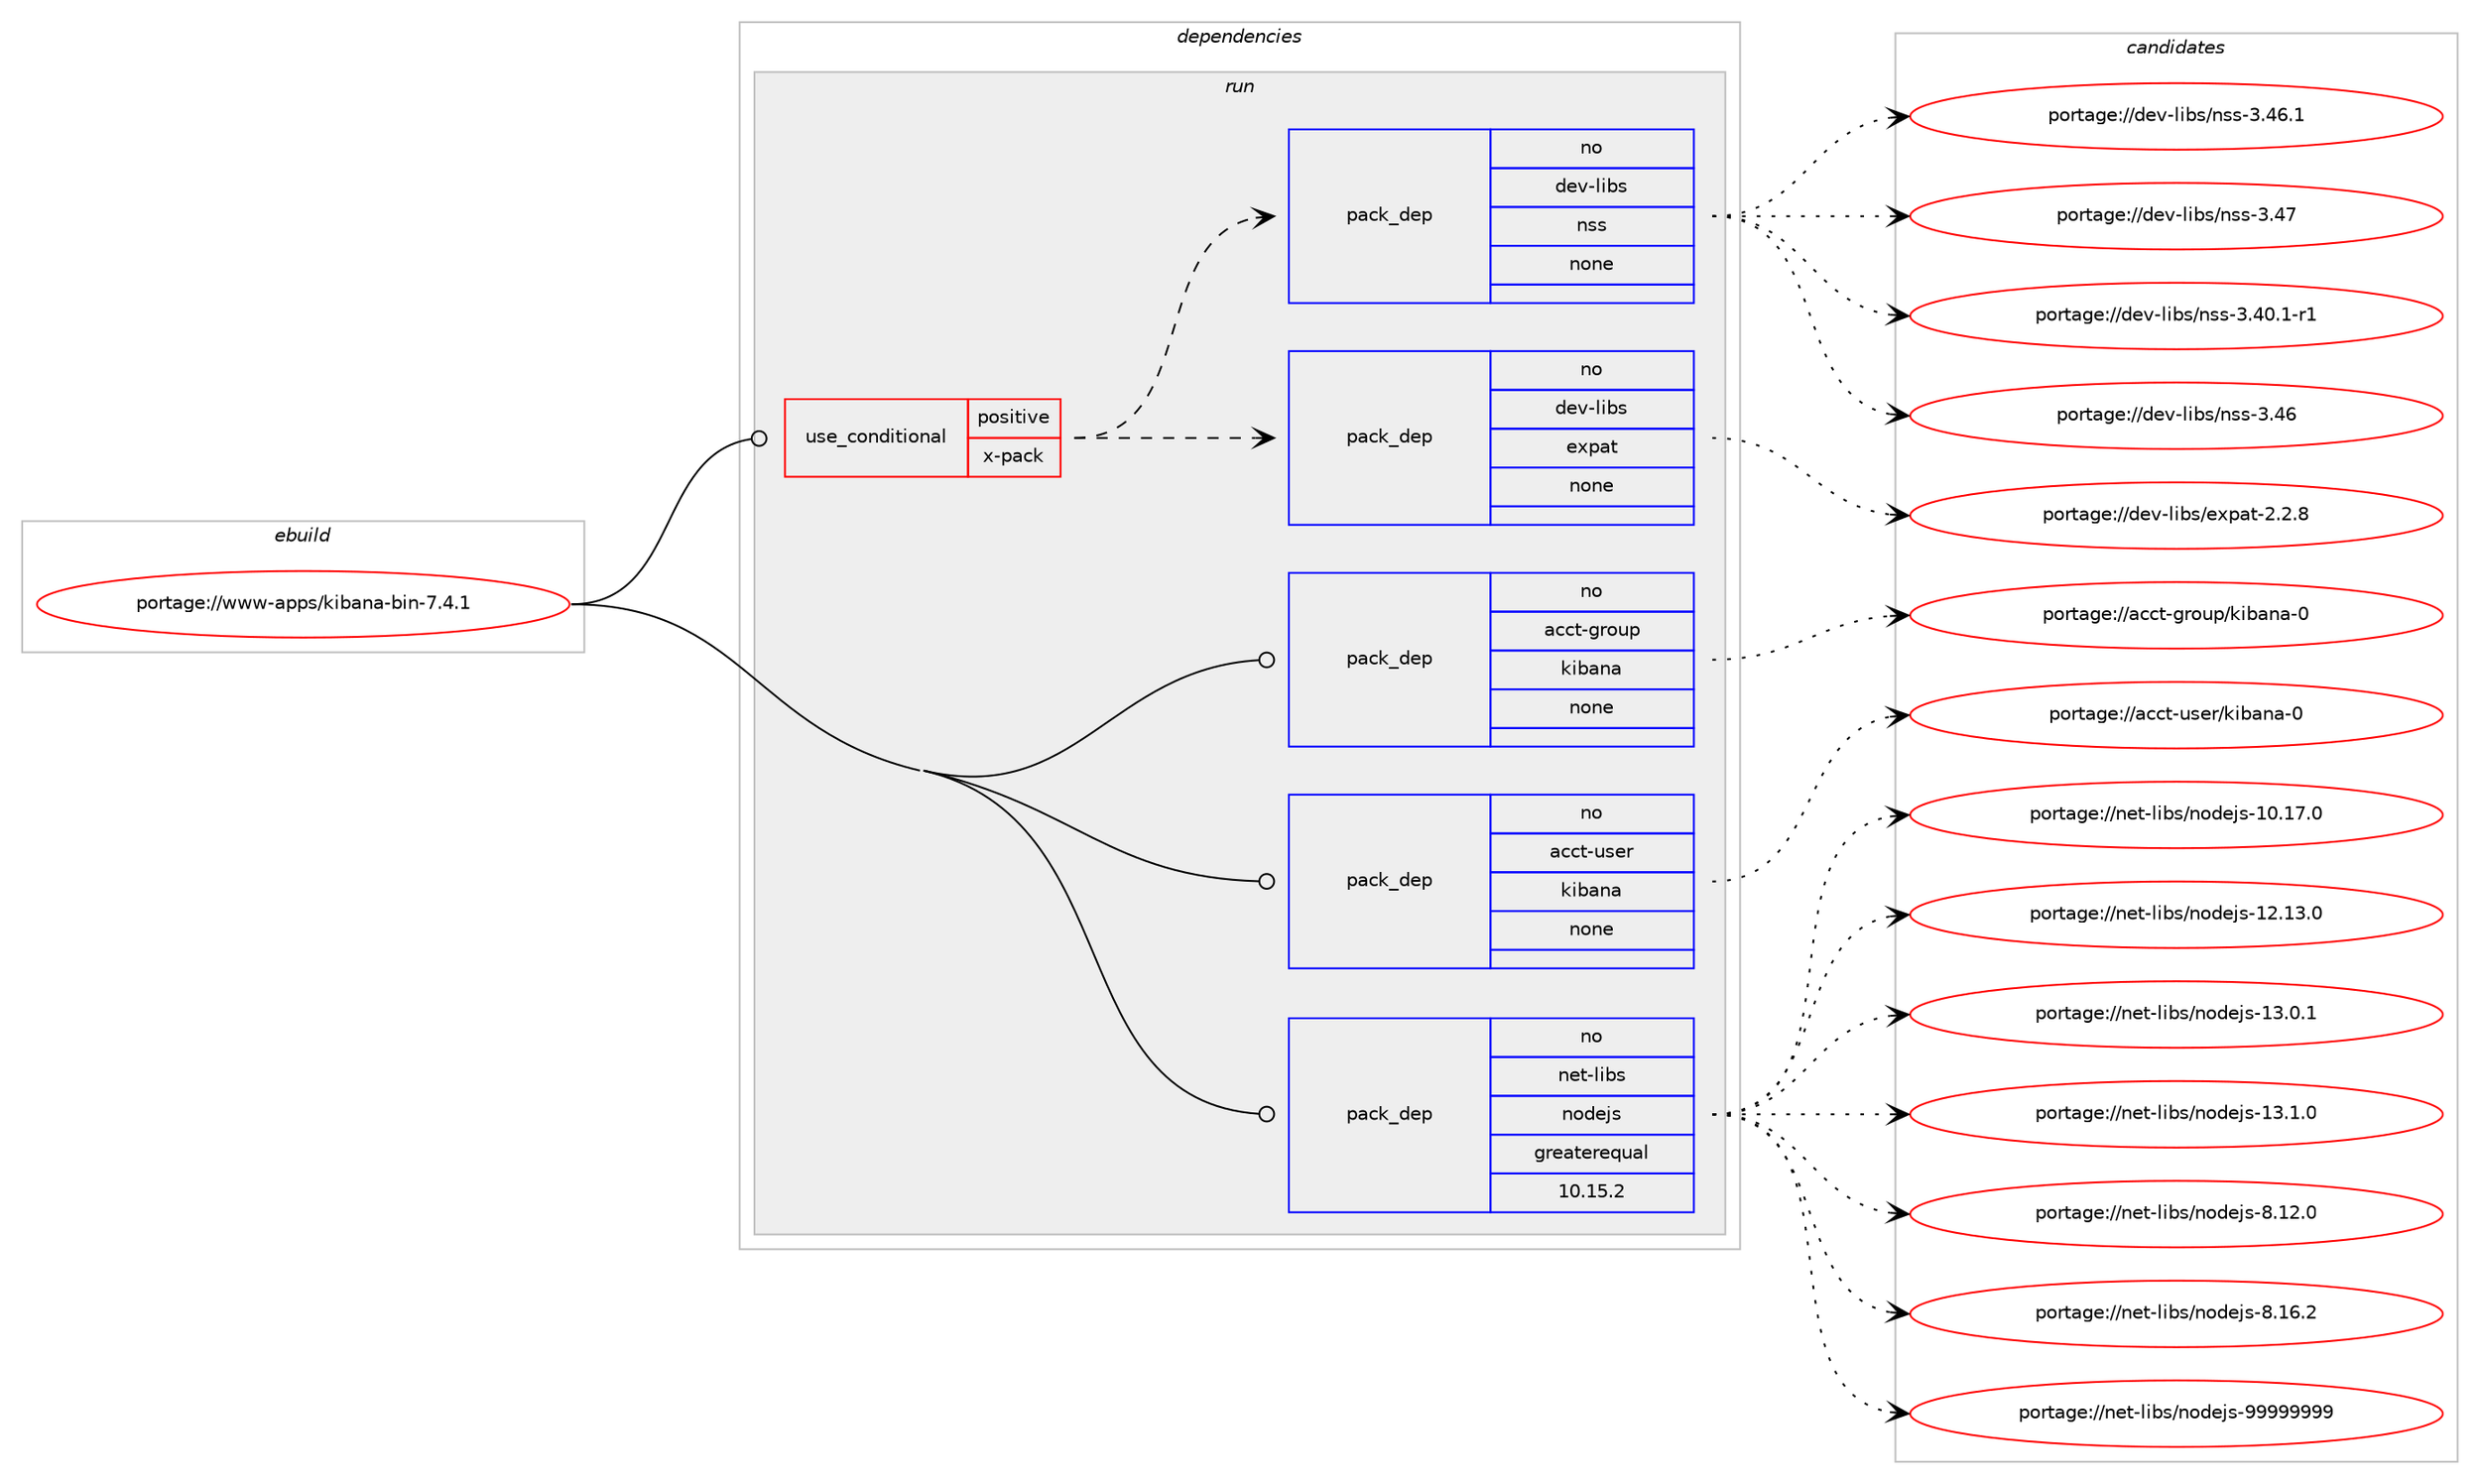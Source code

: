 digraph prolog {

# *************
# Graph options
# *************

newrank=true;
concentrate=true;
compound=true;
graph [rankdir=LR,fontname=Helvetica,fontsize=10,ranksep=1.5];#, ranksep=2.5, nodesep=0.2];
edge  [arrowhead=vee];
node  [fontname=Helvetica,fontsize=10];

# **********
# The ebuild
# **********

subgraph cluster_leftcol {
color=gray;
rank=same;
label=<<i>ebuild</i>>;
id [label="portage://www-apps/kibana-bin-7.4.1", color=red, width=4, href="../www-apps/kibana-bin-7.4.1.svg"];
}

# ****************
# The dependencies
# ****************

subgraph cluster_midcol {
color=gray;
label=<<i>dependencies</i>>;
subgraph cluster_compile {
fillcolor="#eeeeee";
style=filled;
label=<<i>compile</i>>;
}
subgraph cluster_compileandrun {
fillcolor="#eeeeee";
style=filled;
label=<<i>compile and run</i>>;
}
subgraph cluster_run {
fillcolor="#eeeeee";
style=filled;
label=<<i>run</i>>;
subgraph cond105572 {
dependency438359 [label=<<TABLE BORDER="0" CELLBORDER="1" CELLSPACING="0" CELLPADDING="4"><TR><TD ROWSPAN="3" CELLPADDING="10">use_conditional</TD></TR><TR><TD>positive</TD></TR><TR><TD>x-pack</TD></TR></TABLE>>, shape=none, color=red];
subgraph pack325001 {
dependency438360 [label=<<TABLE BORDER="0" CELLBORDER="1" CELLSPACING="0" CELLPADDING="4" WIDTH="220"><TR><TD ROWSPAN="6" CELLPADDING="30">pack_dep</TD></TR><TR><TD WIDTH="110">no</TD></TR><TR><TD>dev-libs</TD></TR><TR><TD>expat</TD></TR><TR><TD>none</TD></TR><TR><TD></TD></TR></TABLE>>, shape=none, color=blue];
}
dependency438359:e -> dependency438360:w [weight=20,style="dashed",arrowhead="vee"];
subgraph pack325002 {
dependency438361 [label=<<TABLE BORDER="0" CELLBORDER="1" CELLSPACING="0" CELLPADDING="4" WIDTH="220"><TR><TD ROWSPAN="6" CELLPADDING="30">pack_dep</TD></TR><TR><TD WIDTH="110">no</TD></TR><TR><TD>dev-libs</TD></TR><TR><TD>nss</TD></TR><TR><TD>none</TD></TR><TR><TD></TD></TR></TABLE>>, shape=none, color=blue];
}
dependency438359:e -> dependency438361:w [weight=20,style="dashed",arrowhead="vee"];
}
id:e -> dependency438359:w [weight=20,style="solid",arrowhead="odot"];
subgraph pack325003 {
dependency438362 [label=<<TABLE BORDER="0" CELLBORDER="1" CELLSPACING="0" CELLPADDING="4" WIDTH="220"><TR><TD ROWSPAN="6" CELLPADDING="30">pack_dep</TD></TR><TR><TD WIDTH="110">no</TD></TR><TR><TD>acct-group</TD></TR><TR><TD>kibana</TD></TR><TR><TD>none</TD></TR><TR><TD></TD></TR></TABLE>>, shape=none, color=blue];
}
id:e -> dependency438362:w [weight=20,style="solid",arrowhead="odot"];
subgraph pack325004 {
dependency438363 [label=<<TABLE BORDER="0" CELLBORDER="1" CELLSPACING="0" CELLPADDING="4" WIDTH="220"><TR><TD ROWSPAN="6" CELLPADDING="30">pack_dep</TD></TR><TR><TD WIDTH="110">no</TD></TR><TR><TD>acct-user</TD></TR><TR><TD>kibana</TD></TR><TR><TD>none</TD></TR><TR><TD></TD></TR></TABLE>>, shape=none, color=blue];
}
id:e -> dependency438363:w [weight=20,style="solid",arrowhead="odot"];
subgraph pack325005 {
dependency438364 [label=<<TABLE BORDER="0" CELLBORDER="1" CELLSPACING="0" CELLPADDING="4" WIDTH="220"><TR><TD ROWSPAN="6" CELLPADDING="30">pack_dep</TD></TR><TR><TD WIDTH="110">no</TD></TR><TR><TD>net-libs</TD></TR><TR><TD>nodejs</TD></TR><TR><TD>greaterequal</TD></TR><TR><TD>10.15.2</TD></TR></TABLE>>, shape=none, color=blue];
}
id:e -> dependency438364:w [weight=20,style="solid",arrowhead="odot"];
}
}

# **************
# The candidates
# **************

subgraph cluster_choices {
rank=same;
color=gray;
label=<<i>candidates</i>>;

subgraph choice325001 {
color=black;
nodesep=1;
choiceportage10010111845108105981154710112011297116455046504656 [label="portage://dev-libs/expat-2.2.8", color=red, width=4,href="../dev-libs/expat-2.2.8.svg"];
dependency438360:e -> choiceportage10010111845108105981154710112011297116455046504656:w [style=dotted,weight="100"];
}
subgraph choice325002 {
color=black;
nodesep=1;
choiceportage100101118451081059811547110115115455146524846494511449 [label="portage://dev-libs/nss-3.40.1-r1", color=red, width=4,href="../dev-libs/nss-3.40.1-r1.svg"];
choiceportage1001011184510810598115471101151154551465254 [label="portage://dev-libs/nss-3.46", color=red, width=4,href="../dev-libs/nss-3.46.svg"];
choiceportage10010111845108105981154711011511545514652544649 [label="portage://dev-libs/nss-3.46.1", color=red, width=4,href="../dev-libs/nss-3.46.1.svg"];
choiceportage1001011184510810598115471101151154551465255 [label="portage://dev-libs/nss-3.47", color=red, width=4,href="../dev-libs/nss-3.47.svg"];
dependency438361:e -> choiceportage100101118451081059811547110115115455146524846494511449:w [style=dotted,weight="100"];
dependency438361:e -> choiceportage1001011184510810598115471101151154551465254:w [style=dotted,weight="100"];
dependency438361:e -> choiceportage10010111845108105981154711011511545514652544649:w [style=dotted,weight="100"];
dependency438361:e -> choiceportage1001011184510810598115471101151154551465255:w [style=dotted,weight="100"];
}
subgraph choice325003 {
color=black;
nodesep=1;
choiceportage97999911645103114111117112471071059897110974548 [label="portage://acct-group/kibana-0", color=red, width=4,href="../acct-group/kibana-0.svg"];
dependency438362:e -> choiceportage97999911645103114111117112471071059897110974548:w [style=dotted,weight="100"];
}
subgraph choice325004 {
color=black;
nodesep=1;
choiceportage97999911645117115101114471071059897110974548 [label="portage://acct-user/kibana-0", color=red, width=4,href="../acct-user/kibana-0.svg"];
dependency438363:e -> choiceportage97999911645117115101114471071059897110974548:w [style=dotted,weight="100"];
}
subgraph choice325005 {
color=black;
nodesep=1;
choiceportage1101011164510810598115471101111001011061154549484649554648 [label="portage://net-libs/nodejs-10.17.0", color=red, width=4,href="../net-libs/nodejs-10.17.0.svg"];
choiceportage1101011164510810598115471101111001011061154549504649514648 [label="portage://net-libs/nodejs-12.13.0", color=red, width=4,href="../net-libs/nodejs-12.13.0.svg"];
choiceportage11010111645108105981154711011110010110611545495146484649 [label="portage://net-libs/nodejs-13.0.1", color=red, width=4,href="../net-libs/nodejs-13.0.1.svg"];
choiceportage11010111645108105981154711011110010110611545495146494648 [label="portage://net-libs/nodejs-13.1.0", color=red, width=4,href="../net-libs/nodejs-13.1.0.svg"];
choiceportage11010111645108105981154711011110010110611545564649504648 [label="portage://net-libs/nodejs-8.12.0", color=red, width=4,href="../net-libs/nodejs-8.12.0.svg"];
choiceportage11010111645108105981154711011110010110611545564649544650 [label="portage://net-libs/nodejs-8.16.2", color=red, width=4,href="../net-libs/nodejs-8.16.2.svg"];
choiceportage110101116451081059811547110111100101106115455757575757575757 [label="portage://net-libs/nodejs-99999999", color=red, width=4,href="../net-libs/nodejs-99999999.svg"];
dependency438364:e -> choiceportage1101011164510810598115471101111001011061154549484649554648:w [style=dotted,weight="100"];
dependency438364:e -> choiceportage1101011164510810598115471101111001011061154549504649514648:w [style=dotted,weight="100"];
dependency438364:e -> choiceportage11010111645108105981154711011110010110611545495146484649:w [style=dotted,weight="100"];
dependency438364:e -> choiceportage11010111645108105981154711011110010110611545495146494648:w [style=dotted,weight="100"];
dependency438364:e -> choiceportage11010111645108105981154711011110010110611545564649504648:w [style=dotted,weight="100"];
dependency438364:e -> choiceportage11010111645108105981154711011110010110611545564649544650:w [style=dotted,weight="100"];
dependency438364:e -> choiceportage110101116451081059811547110111100101106115455757575757575757:w [style=dotted,weight="100"];
}
}

}
